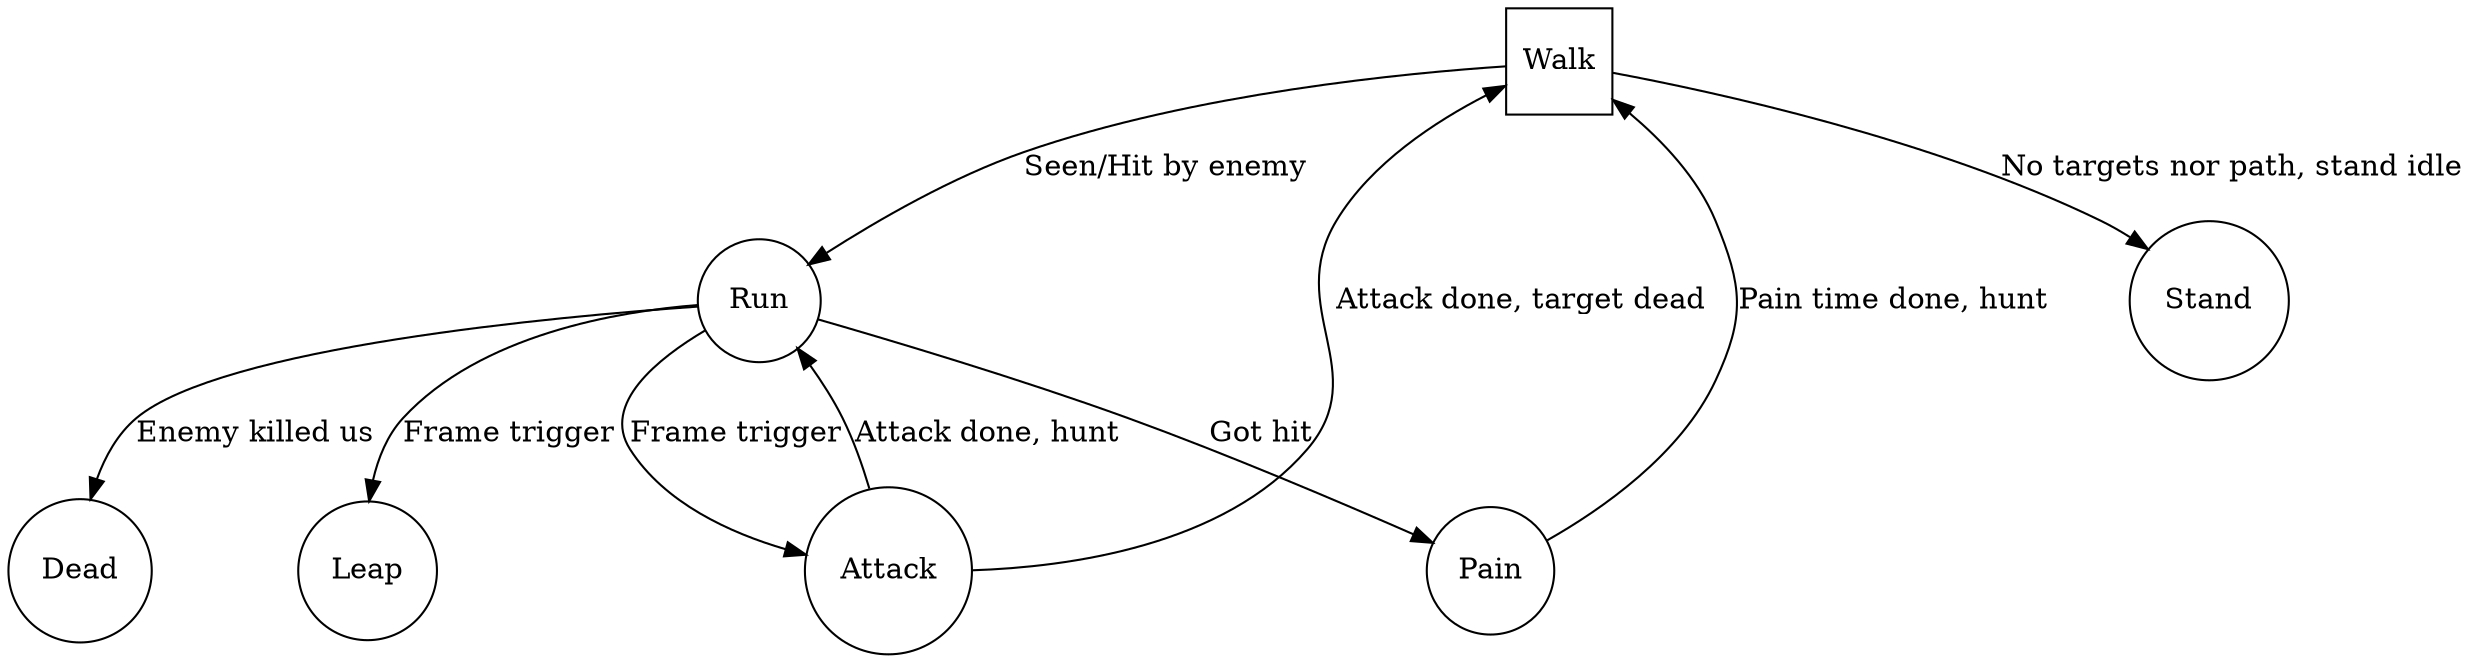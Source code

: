 digraph dog_fsm {
    //rankdir=LR;
    size="26,30";
    node [shape = circle];
    Walk [shape = square];

    Walk    -> Run [label="Seen/Hit by enemy"];
    Run     -> {Attack Leap} [label="Frame trigger"];
    Attack  -> Run [label="Attack done, hunt"];
    Attack  -> Walk [label="Attack done, target dead"];
    Pain    -> Walk [label="Pain time done, hunt"];
    Run     -> Dead [label="Enemy killed us"];
    Walk    -> Stand [label="No targets nor path, stand idle"];
    Run     -> Pain [label="Got hit"];
}

